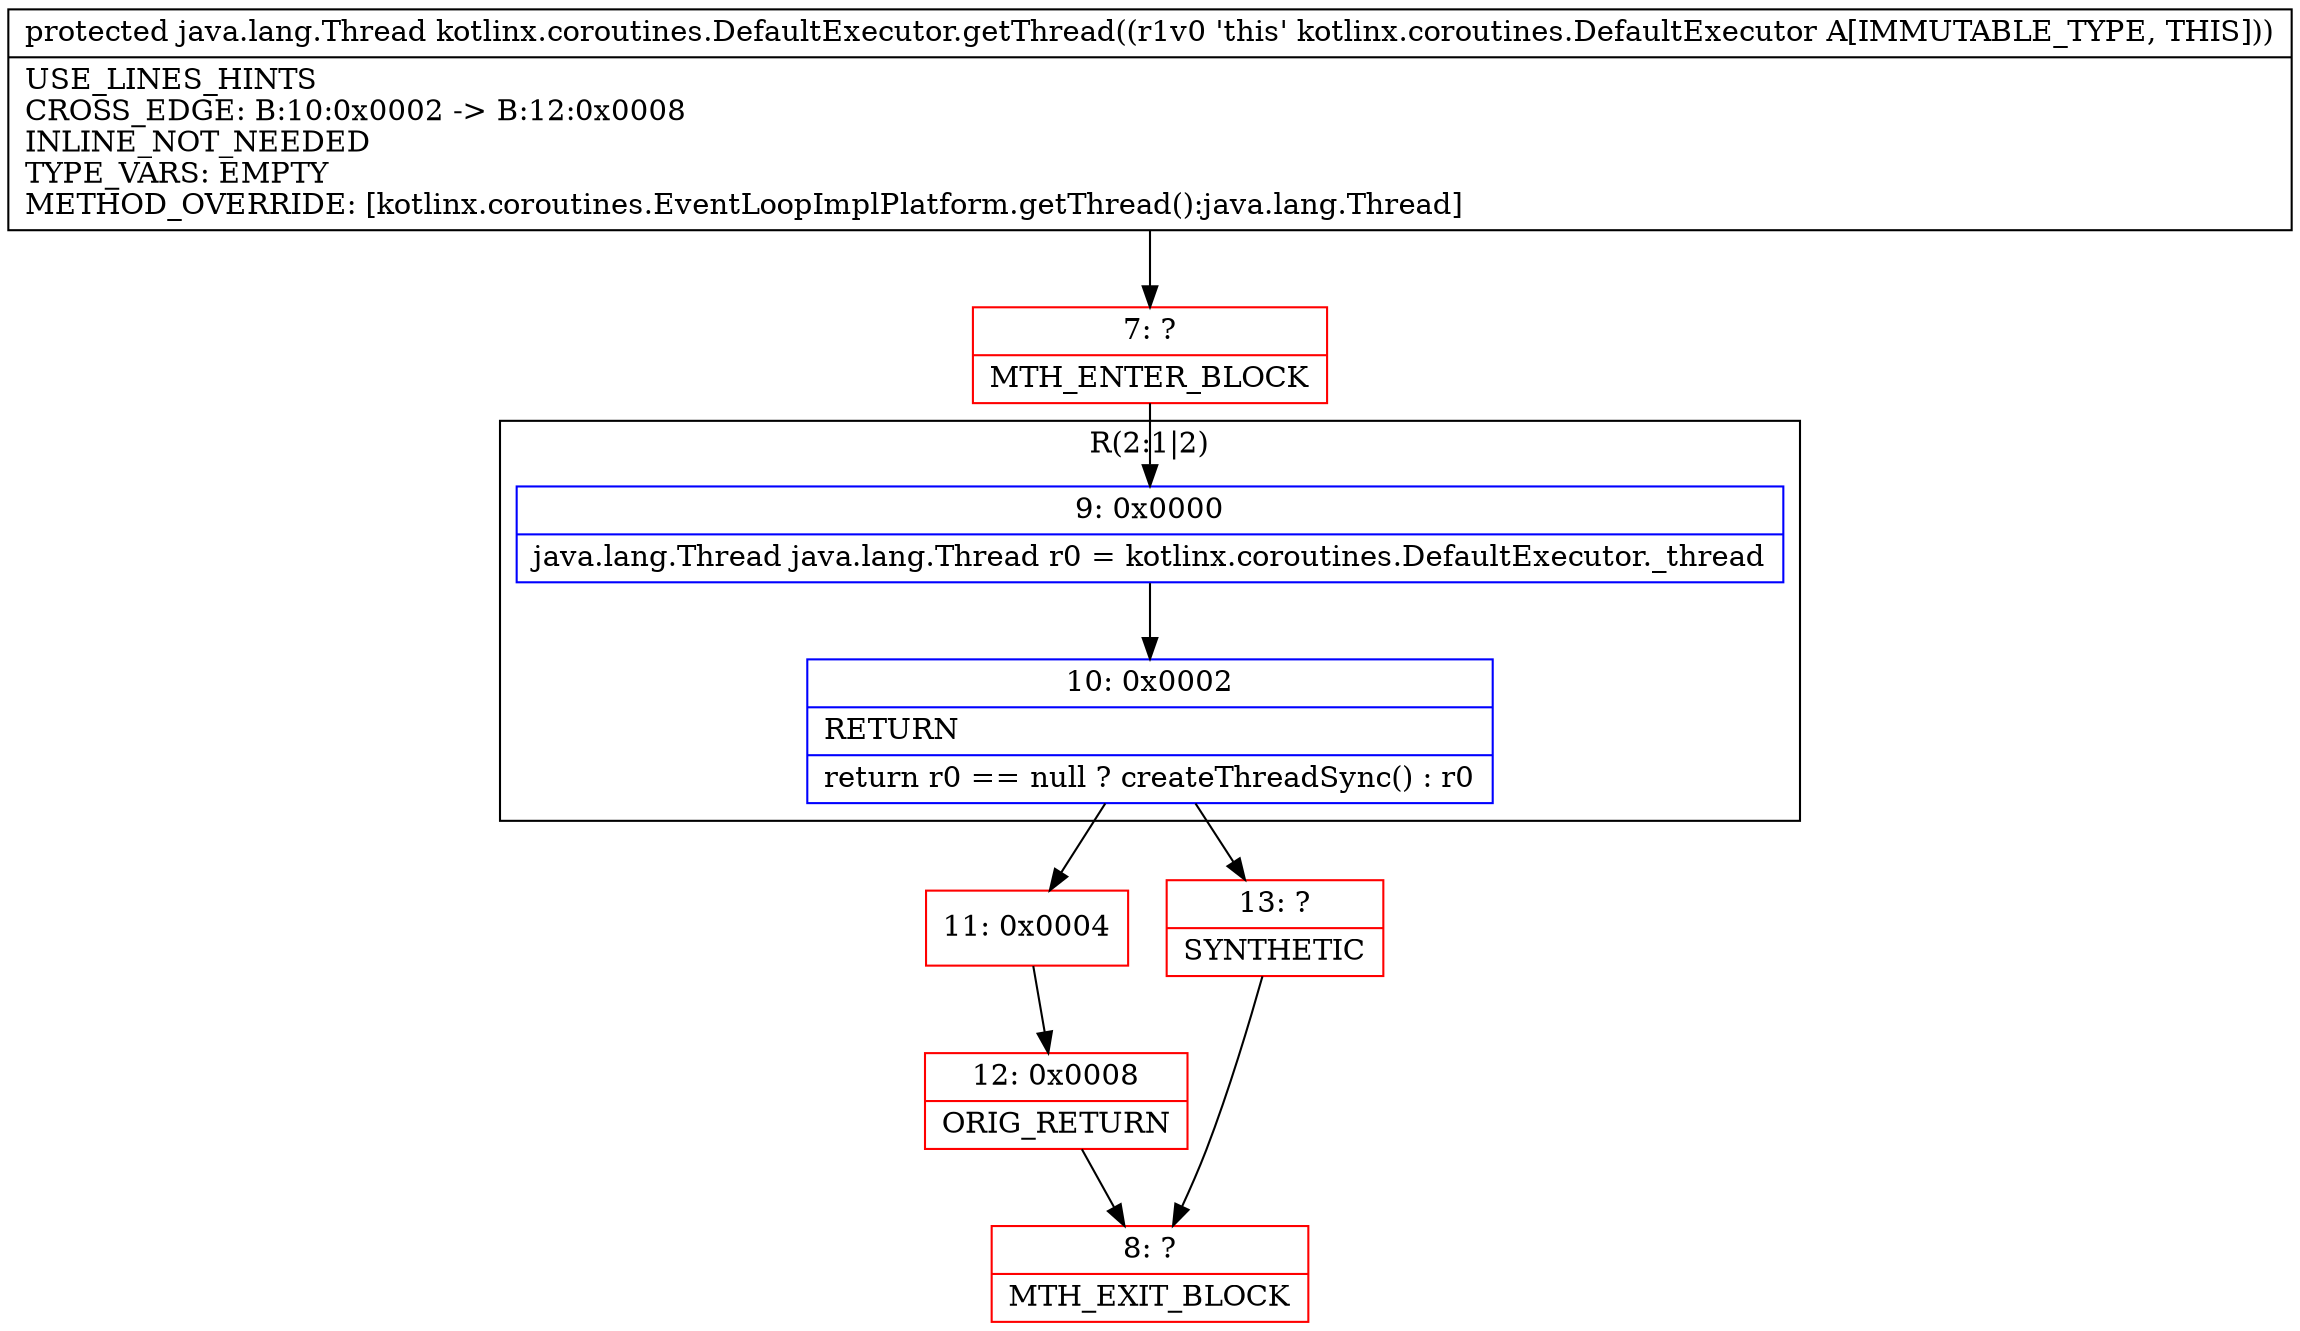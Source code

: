 digraph "CFG forkotlinx.coroutines.DefaultExecutor.getThread()Ljava\/lang\/Thread;" {
subgraph cluster_Region_1463642113 {
label = "R(2:1|2)";
node [shape=record,color=blue];
Node_9 [shape=record,label="{9\:\ 0x0000|java.lang.Thread java.lang.Thread r0 = kotlinx.coroutines.DefaultExecutor._thread\l}"];
Node_10 [shape=record,label="{10\:\ 0x0002|RETURN\l|return r0 == null ? createThreadSync() : r0\l}"];
}
Node_7 [shape=record,color=red,label="{7\:\ ?|MTH_ENTER_BLOCK\l}"];
Node_11 [shape=record,color=red,label="{11\:\ 0x0004}"];
Node_12 [shape=record,color=red,label="{12\:\ 0x0008|ORIG_RETURN\l}"];
Node_8 [shape=record,color=red,label="{8\:\ ?|MTH_EXIT_BLOCK\l}"];
Node_13 [shape=record,color=red,label="{13\:\ ?|SYNTHETIC\l}"];
MethodNode[shape=record,label="{protected java.lang.Thread kotlinx.coroutines.DefaultExecutor.getThread((r1v0 'this' kotlinx.coroutines.DefaultExecutor A[IMMUTABLE_TYPE, THIS]))  | USE_LINES_HINTS\lCROSS_EDGE: B:10:0x0002 \-\> B:12:0x0008\lINLINE_NOT_NEEDED\lTYPE_VARS: EMPTY\lMETHOD_OVERRIDE: [kotlinx.coroutines.EventLoopImplPlatform.getThread():java.lang.Thread]\l}"];
MethodNode -> Node_7;Node_9 -> Node_10;
Node_10 -> Node_11;
Node_10 -> Node_13;
Node_7 -> Node_9;
Node_11 -> Node_12;
Node_12 -> Node_8;
Node_13 -> Node_8;
}

